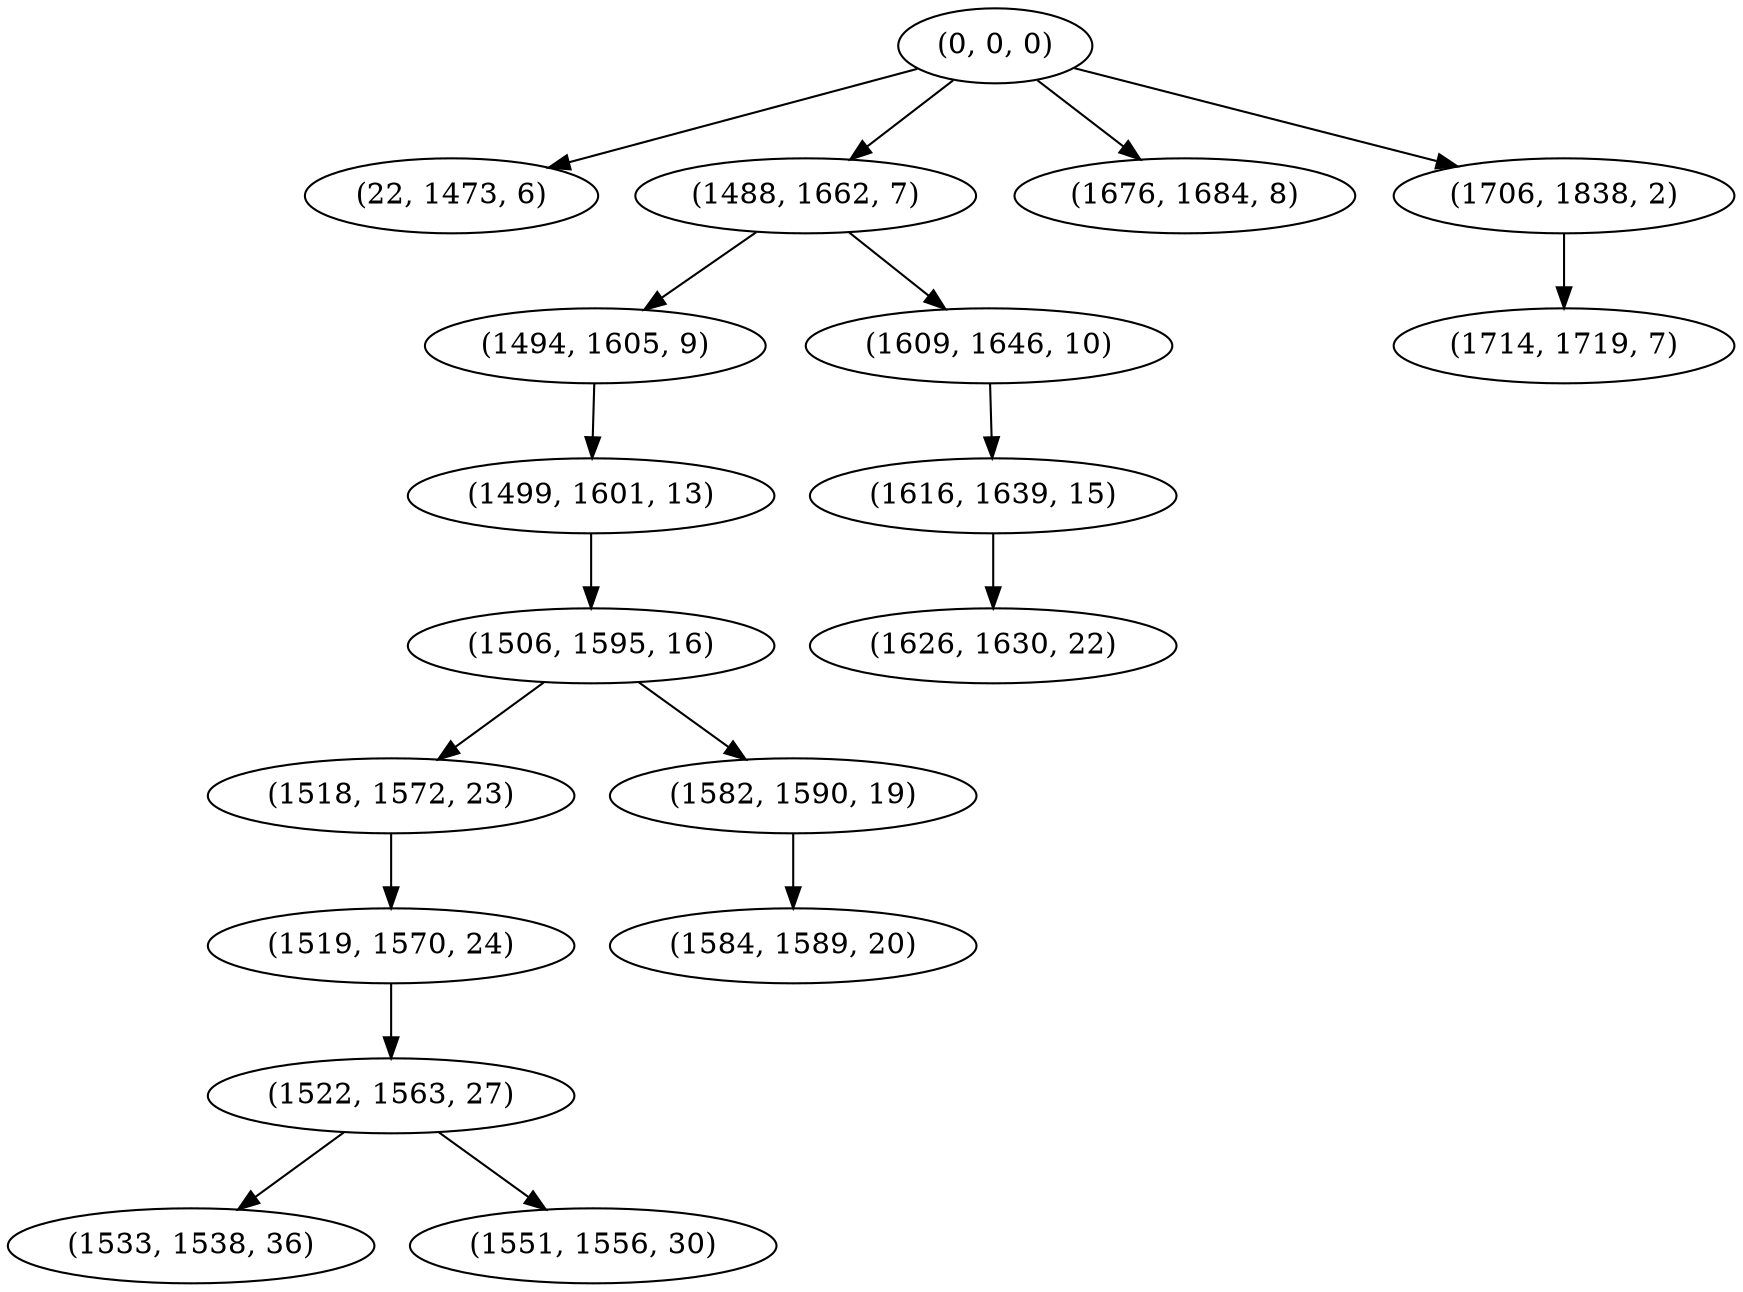 digraph tree {
    "(0, 0, 0)";
    "(22, 1473, 6)";
    "(1488, 1662, 7)";
    "(1494, 1605, 9)";
    "(1499, 1601, 13)";
    "(1506, 1595, 16)";
    "(1518, 1572, 23)";
    "(1519, 1570, 24)";
    "(1522, 1563, 27)";
    "(1533, 1538, 36)";
    "(1551, 1556, 30)";
    "(1582, 1590, 19)";
    "(1584, 1589, 20)";
    "(1609, 1646, 10)";
    "(1616, 1639, 15)";
    "(1626, 1630, 22)";
    "(1676, 1684, 8)";
    "(1706, 1838, 2)";
    "(1714, 1719, 7)";
    "(0, 0, 0)" -> "(22, 1473, 6)";
    "(0, 0, 0)" -> "(1488, 1662, 7)";
    "(0, 0, 0)" -> "(1676, 1684, 8)";
    "(0, 0, 0)" -> "(1706, 1838, 2)";
    "(1488, 1662, 7)" -> "(1494, 1605, 9)";
    "(1488, 1662, 7)" -> "(1609, 1646, 10)";
    "(1494, 1605, 9)" -> "(1499, 1601, 13)";
    "(1499, 1601, 13)" -> "(1506, 1595, 16)";
    "(1506, 1595, 16)" -> "(1518, 1572, 23)";
    "(1506, 1595, 16)" -> "(1582, 1590, 19)";
    "(1518, 1572, 23)" -> "(1519, 1570, 24)";
    "(1519, 1570, 24)" -> "(1522, 1563, 27)";
    "(1522, 1563, 27)" -> "(1533, 1538, 36)";
    "(1522, 1563, 27)" -> "(1551, 1556, 30)";
    "(1582, 1590, 19)" -> "(1584, 1589, 20)";
    "(1609, 1646, 10)" -> "(1616, 1639, 15)";
    "(1616, 1639, 15)" -> "(1626, 1630, 22)";
    "(1706, 1838, 2)" -> "(1714, 1719, 7)";
}
